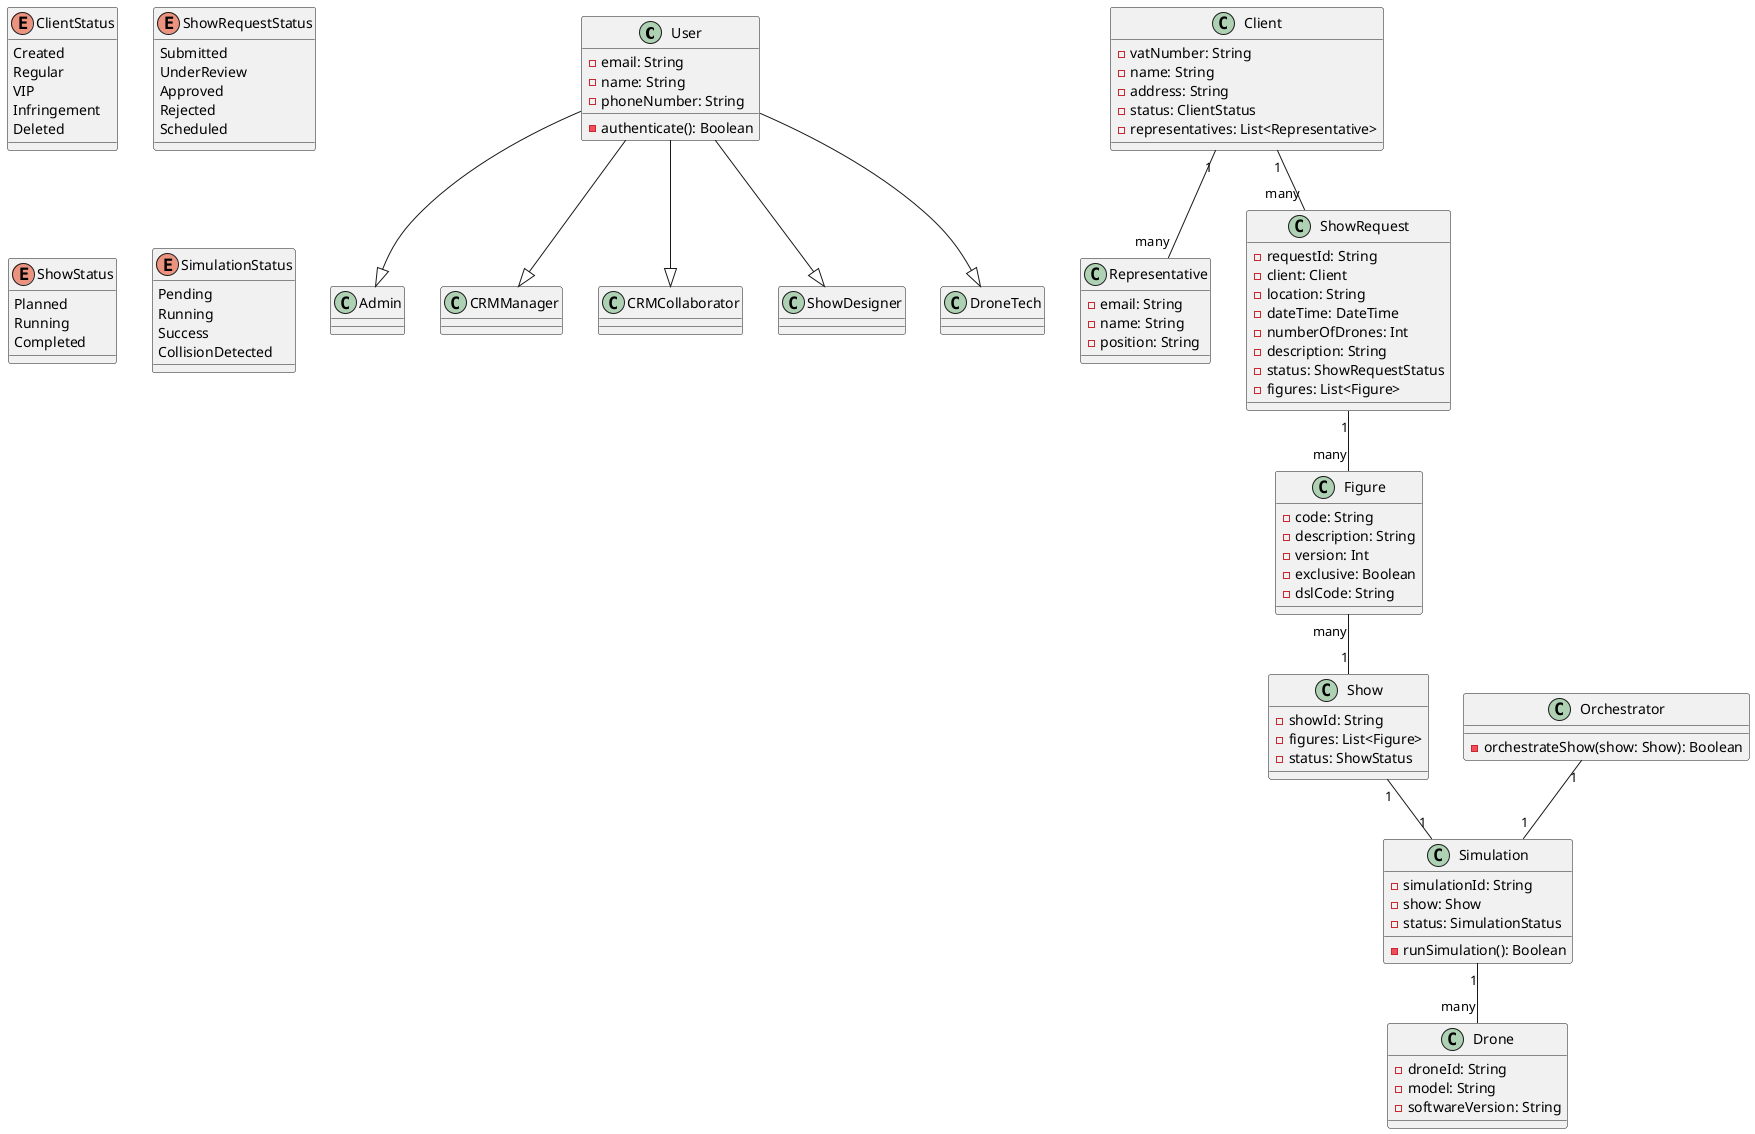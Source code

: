 @startuml
' Define domain entities
class User {
  - email: String
  - name: String
  - phoneNumber: String
  - authenticate(): Boolean
}

class Client {
  - vatNumber: String
  - name: String
  - address: String
  - status: ClientStatus
  - representatives: List<Representative>
}


class Representative {
  - email: String
  - name: String
  - position: String
}

class ShowRequest {
  - requestId: String
  - client: Client
  - location: String
  - dateTime: DateTime
  - numberOfDrones: Int
  - description: String
  - status: ShowRequestStatus
  - figures: List<Figure>
}

class Figure {
  - code: String
  - description: String
  - version: Int
  - exclusive: Boolean
  - dslCode: String
}

class Show {
  - showId: String
  - figures: List<Figure>
  - status: ShowStatus
}

class Simulation {
  - simulationId: String
  - show: Show
  - status: SimulationStatus
  - runSimulation(): Boolean
}

class Drone {
  - droneId: String
  - model: String
  - softwareVersion: String
}

class Orchestrator {
  - orchestrateShow(show: Show): Boolean
}

' Define relationships
User --|> Admin
User --|> CRMManager
User --|> CRMCollaborator
User --|> ShowDesigner
User --|> DroneTech

Client "1" -- "many" Representative
Client "1" -- "many" ShowRequest
ShowRequest "1" -- "many" Figure
Figure "many" -- "1" Show
Show "1" -- "1" Simulation
Simulation "1" -- "many" Drone
Orchestrator "1" -- "1" Simulation

' Define roles
class Admin
class CRMManager
class CRMCollaborator
class ShowDesigner
class DroneTech

' Define enumerations
enum ClientStatus {
  Created
  Regular
  VIP
  Infringement
  Deleted
}

enum ShowRequestStatus {
  Submitted
  UnderReview
  Approved
  Rejected
  Scheduled
}

enum ShowStatus {
  Planned
  Running
  Completed
}

enum SimulationStatus {
  Pending
  Running
  Success
  CollisionDetected
}

@enduml
